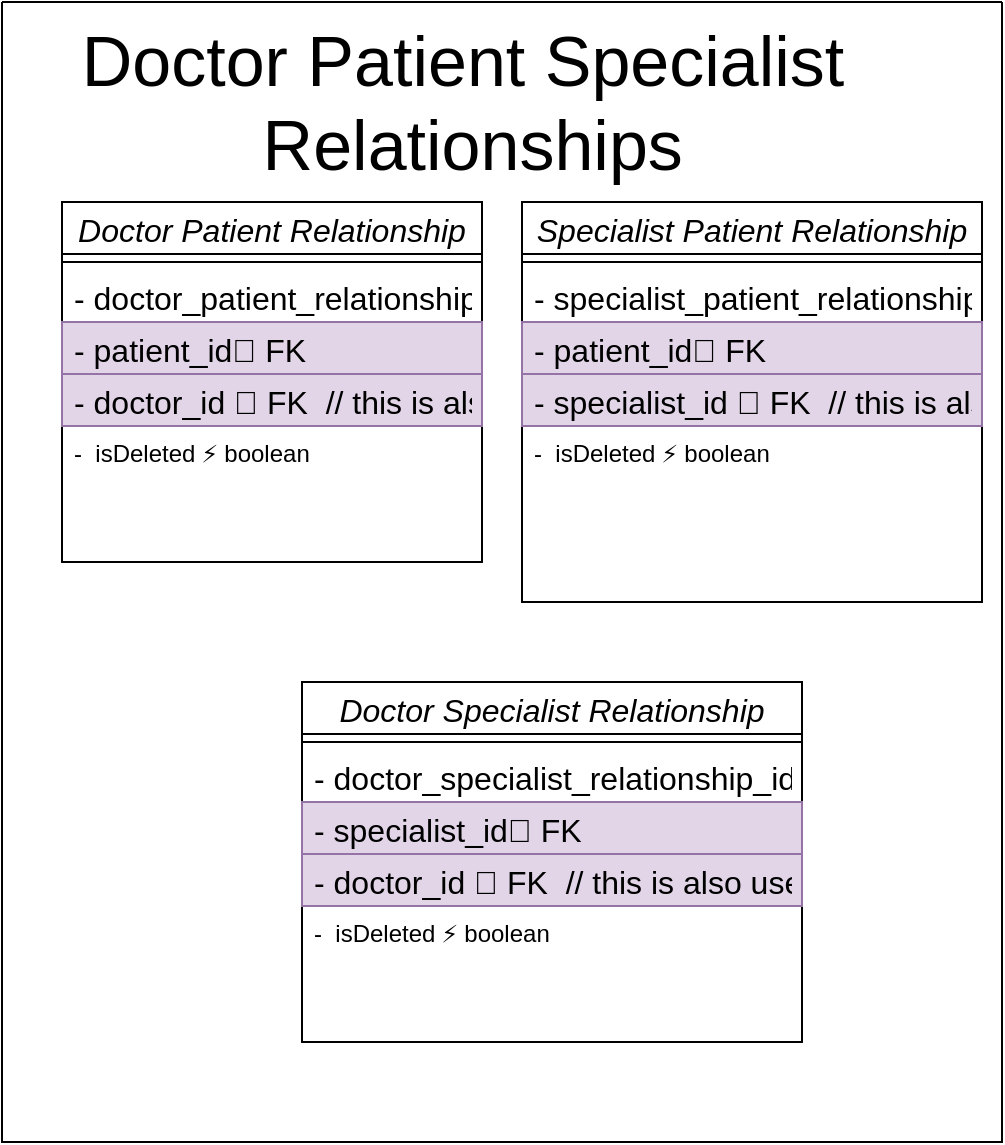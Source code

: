 <mxfile>
    <diagram id="a7nwWKm5pneZ0YB-Yeoj" name="Page-1">
        <mxGraphModel dx="1691" dy="-339" grid="1" gridSize="10" guides="1" tooltips="1" connect="1" arrows="1" fold="1" page="1" pageScale="1" pageWidth="850" pageHeight="1100" math="0" shadow="0">
            <root>
                <mxCell id="0"/>
                <mxCell id="1" parent="0"/>
                <mxCell id="2" value="" style="swimlane;startSize=0;" vertex="1" parent="1">
                    <mxGeometry x="-90" y="1490" width="500" height="570" as="geometry">
                        <mxRectangle x="-70" y="1490" width="50" height="40" as="alternateBounds"/>
                    </mxGeometry>
                </mxCell>
                <mxCell id="3" value="Doctor Patient Specialist&lt;br&gt;&amp;nbsp;Relationships" style="text;html=1;align=center;verticalAlign=middle;resizable=0;points=[];autosize=1;strokeColor=none;fillColor=none;fontSize=35;" vertex="1" parent="2">
                    <mxGeometry x="30" width="400" height="100" as="geometry"/>
                </mxCell>
                <mxCell id="4" value="Doctor Patient Relationship" style="swimlane;fontStyle=2;align=center;verticalAlign=middle;childLayout=stackLayout;horizontal=1;startSize=26;horizontalStack=0;resizeParent=1;resizeLast=0;collapsible=1;marginBottom=0;rounded=0;shadow=0;strokeWidth=1;fontSize=16;" vertex="1" parent="2">
                    <mxGeometry x="30" y="100" width="210" height="180" as="geometry">
                        <mxRectangle x="30" y="100" width="160" height="26" as="alternateBounds"/>
                    </mxGeometry>
                </mxCell>
                <mxCell id="5" value="" style="line;html=1;strokeWidth=1;align=left;verticalAlign=middle;spacingTop=-1;spacingLeft=3;spacingRight=3;rotatable=0;labelPosition=right;points=[];portConstraint=eastwest;fontSize=16;" vertex="1" parent="4">
                    <mxGeometry y="26" width="210" height="8" as="geometry"/>
                </mxCell>
                <mxCell id="6" value="- doctor_patient_relationship_id" style="text;align=left;verticalAlign=middle;spacingLeft=4;spacingRight=4;overflow=hidden;rotatable=0;points=[[0,0.5],[1,0.5]];portConstraint=eastwest;fontSize=16;" vertex="1" parent="4">
                    <mxGeometry y="34" width="210" height="26" as="geometry"/>
                </mxCell>
                <mxCell id="7" value="- patient_id🔖 FK" style="text;align=left;verticalAlign=middle;spacingLeft=4;spacingRight=4;overflow=hidden;rotatable=0;points=[[0,0.5],[1,0.5]];portConstraint=eastwest;fillColor=#e1d5e7;strokeColor=#9673a6;fontSize=16;" vertex="1" parent="4">
                    <mxGeometry y="60" width="210" height="26" as="geometry"/>
                </mxCell>
                <mxCell id="8" value="- doctor_id 🔖 FK  // this is also user" style="text;align=left;verticalAlign=middle;spacingLeft=4;spacingRight=4;overflow=hidden;rotatable=0;points=[[0,0.5],[1,0.5]];portConstraint=eastwest;fontSize=16;fillColor=#e1d5e7;strokeColor=#9673a6;" vertex="1" parent="4">
                    <mxGeometry y="86" width="210" height="26" as="geometry"/>
                </mxCell>
                <mxCell id="9" value="-  isDeleted ⚡ boolean" style="text;align=left;verticalAlign=top;spacingLeft=4;spacingRight=4;overflow=hidden;rotatable=0;points=[[0,0.5],[1,0.5]];portConstraint=eastwest;" vertex="1" parent="4">
                    <mxGeometry y="112" width="210" height="26" as="geometry"/>
                </mxCell>
                <mxCell id="10" value="Specialist Patient Relationship" style="swimlane;fontStyle=2;align=center;verticalAlign=middle;childLayout=stackLayout;horizontal=1;startSize=26;horizontalStack=0;resizeParent=1;resizeLast=0;collapsible=1;marginBottom=0;rounded=0;shadow=0;strokeWidth=1;fontSize=16;" vertex="1" parent="2">
                    <mxGeometry x="260" y="100" width="230" height="200" as="geometry">
                        <mxRectangle x="260" y="100" width="160" height="26" as="alternateBounds"/>
                    </mxGeometry>
                </mxCell>
                <mxCell id="11" value="" style="line;html=1;strokeWidth=1;align=left;verticalAlign=middle;spacingTop=-1;spacingLeft=3;spacingRight=3;rotatable=0;labelPosition=right;points=[];portConstraint=eastwest;fontSize=16;" vertex="1" parent="10">
                    <mxGeometry y="26" width="230" height="8" as="geometry"/>
                </mxCell>
                <mxCell id="12" value="- specialist_patient_relationship_id" style="text;align=left;verticalAlign=middle;spacingLeft=4;spacingRight=4;overflow=hidden;rotatable=0;points=[[0,0.5],[1,0.5]];portConstraint=eastwest;fontSize=16;" vertex="1" parent="10">
                    <mxGeometry y="34" width="230" height="26" as="geometry"/>
                </mxCell>
                <mxCell id="13" value="- patient_id🔖 FK" style="text;align=left;verticalAlign=middle;spacingLeft=4;spacingRight=4;overflow=hidden;rotatable=0;points=[[0,0.5],[1,0.5]];portConstraint=eastwest;fillColor=#e1d5e7;strokeColor=#9673a6;fontSize=16;" vertex="1" parent="10">
                    <mxGeometry y="60" width="230" height="26" as="geometry"/>
                </mxCell>
                <mxCell id="14" value="- specialist_id 🔖 FK  // this is also user" style="text;align=left;verticalAlign=middle;spacingLeft=4;spacingRight=4;overflow=hidden;rotatable=0;points=[[0,0.5],[1,0.5]];portConstraint=eastwest;fontSize=16;fillColor=#e1d5e7;strokeColor=#9673a6;" vertex="1" parent="10">
                    <mxGeometry y="86" width="230" height="26" as="geometry"/>
                </mxCell>
                <mxCell id="15" value="-  isDeleted ⚡ boolean" style="text;align=left;verticalAlign=top;spacingLeft=4;spacingRight=4;overflow=hidden;rotatable=0;points=[[0,0.5],[1,0.5]];portConstraint=eastwest;" vertex="1" parent="10">
                    <mxGeometry y="112" width="230" height="26" as="geometry"/>
                </mxCell>
                <mxCell id="16" value="Doctor Specialist Relationship" style="swimlane;fontStyle=2;align=center;verticalAlign=middle;childLayout=stackLayout;horizontal=1;startSize=26;horizontalStack=0;resizeParent=1;resizeLast=0;collapsible=1;marginBottom=0;rounded=0;shadow=0;strokeWidth=1;fontSize=16;" vertex="1" parent="1">
                    <mxGeometry x="60" y="1830" width="250" height="180" as="geometry">
                        <mxRectangle x="30" y="100" width="160" height="26" as="alternateBounds"/>
                    </mxGeometry>
                </mxCell>
                <mxCell id="17" value="" style="line;html=1;strokeWidth=1;align=left;verticalAlign=middle;spacingTop=-1;spacingLeft=3;spacingRight=3;rotatable=0;labelPosition=right;points=[];portConstraint=eastwest;fontSize=16;" vertex="1" parent="16">
                    <mxGeometry y="26" width="250" height="8" as="geometry"/>
                </mxCell>
                <mxCell id="18" value="- doctor_specialist_relationship_id" style="text;align=left;verticalAlign=middle;spacingLeft=4;spacingRight=4;overflow=hidden;rotatable=0;points=[[0,0.5],[1,0.5]];portConstraint=eastwest;fontSize=16;" vertex="1" parent="16">
                    <mxGeometry y="34" width="250" height="26" as="geometry"/>
                </mxCell>
                <mxCell id="19" value="- specialist_id🔖 FK" style="text;align=left;verticalAlign=middle;spacingLeft=4;spacingRight=4;overflow=hidden;rotatable=0;points=[[0,0.5],[1,0.5]];portConstraint=eastwest;fillColor=#e1d5e7;strokeColor=#9673a6;fontSize=16;" vertex="1" parent="16">
                    <mxGeometry y="60" width="250" height="26" as="geometry"/>
                </mxCell>
                <mxCell id="20" value="- doctor_id 🔖 FK  // this is also user" style="text;align=left;verticalAlign=middle;spacingLeft=4;spacingRight=4;overflow=hidden;rotatable=0;points=[[0,0.5],[1,0.5]];portConstraint=eastwest;fontSize=16;fillColor=#e1d5e7;strokeColor=#9673a6;" vertex="1" parent="16">
                    <mxGeometry y="86" width="250" height="26" as="geometry"/>
                </mxCell>
                <mxCell id="21" value="-  isDeleted ⚡ boolean" style="text;align=left;verticalAlign=top;spacingLeft=4;spacingRight=4;overflow=hidden;rotatable=0;points=[[0,0.5],[1,0.5]];portConstraint=eastwest;" vertex="1" parent="16">
                    <mxGeometry y="112" width="250" height="26" as="geometry"/>
                </mxCell>
            </root>
        </mxGraphModel>
    </diagram>
</mxfile>